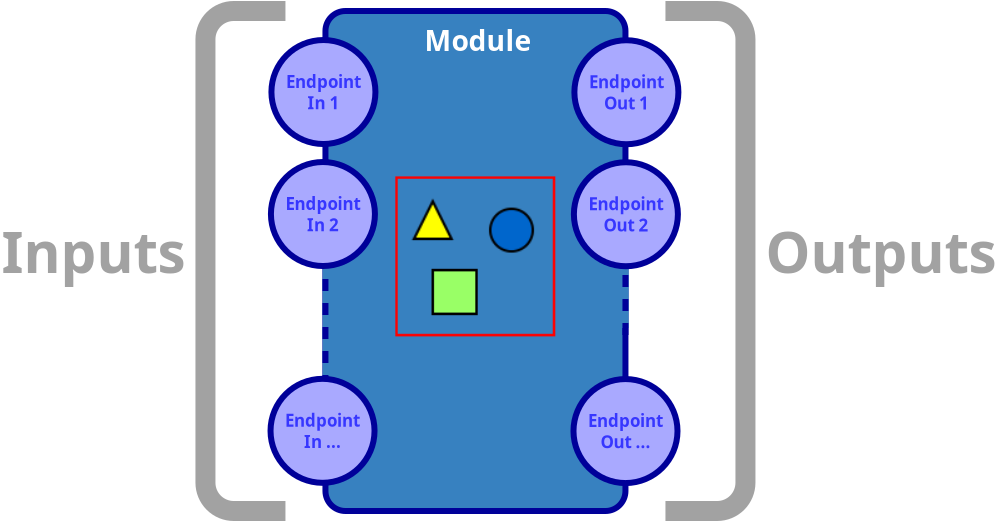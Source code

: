 <?xml version="1.0" encoding="UTF-8"?>
<dia:diagram xmlns:dia="http://www.lysator.liu.se/~alla/dia/">
  <dia:layer name="objects" visible="true" active="true">
    <dia:object type="Standard - Box" version="0" id="O0">
      <dia:attribute name="obj_pos">
        <dia:point val="2,0"/>
      </dia:attribute>
      <dia:attribute name="obj_bb">
        <dia:rectangle val="1.85,-0.15;17.15,25.15"/>
      </dia:attribute>
      <dia:attribute name="elem_corner">
        <dia:point val="2,0"/>
      </dia:attribute>
      <dia:attribute name="elem_width">
        <dia:real val="15"/>
      </dia:attribute>
      <dia:attribute name="elem_height">
        <dia:real val="25.0"/>
      </dia:attribute>
      <dia:attribute name="border_width">
        <dia:real val="0.3"/>
      </dia:attribute>
      <dia:attribute name="border_color">
        <dia:color val="#000099"/>
      </dia:attribute>
      <dia:attribute name="inner_color">
        <dia:color val="#3781c0"/>
      </dia:attribute>
      <dia:attribute name="show_background">
        <dia:boolean val="true"/>
      </dia:attribute>
      <dia:attribute name="corner_radius">
        <dia:real val="1"/>
      </dia:attribute>
    </dia:object>
    <dia:object type="Standard - Box" version="0" id="O1">
      <dia:attribute name="obj_pos">
        <dia:point val="1.908,12.15"/>
      </dia:attribute>
      <dia:attribute name="obj_bb">
        <dia:rectangle val="1.858,12.1;2.45,20.45"/>
      </dia:attribute>
      <dia:attribute name="elem_corner">
        <dia:point val="1.908,12.15"/>
      </dia:attribute>
      <dia:attribute name="elem_width">
        <dia:real val="0.492"/>
      </dia:attribute>
      <dia:attribute name="elem_height">
        <dia:real val="8.25"/>
      </dia:attribute>
      <dia:attribute name="border_width">
        <dia:real val="0.1"/>
      </dia:attribute>
      <dia:attribute name="border_color">
        <dia:color val="#3781c0"/>
      </dia:attribute>
      <dia:attribute name="inner_color">
        <dia:color val="#3781c0"/>
      </dia:attribute>
      <dia:attribute name="show_background">
        <dia:boolean val="true"/>
      </dia:attribute>
    </dia:object>
    <dia:object type="Standard - Line" version="0" id="O2">
      <dia:attribute name="obj_pos">
        <dia:point val="2,12.2"/>
      </dia:attribute>
      <dia:attribute name="obj_bb">
        <dia:rectangle val="1.85,12.05;2.15,21.15"/>
      </dia:attribute>
      <dia:attribute name="conn_endpoints">
        <dia:point val="2,12.2"/>
        <dia:point val="2,21"/>
      </dia:attribute>
      <dia:attribute name="numcp">
        <dia:int val="1"/>
      </dia:attribute>
      <dia:attribute name="line_color">
        <dia:color val="#000099"/>
      </dia:attribute>
      <dia:attribute name="line_width">
        <dia:real val="0.3"/>
      </dia:attribute>
      <dia:attribute name="line_style">
        <dia:enum val="4"/>
      </dia:attribute>
      <dia:attribute name="dashlength">
        <dia:real val="6"/>
      </dia:attribute>
    </dia:object>
    <dia:object type="Standard - Text" version="1" id="O3">
      <dia:attribute name="obj_pos">
        <dia:point val="9.6,2"/>
      </dia:attribute>
      <dia:attribute name="obj_bb">
        <dia:rectangle val="6.685,0.649;12.556,2.417"/>
      </dia:attribute>
      <dia:attribute name="text">
        <dia:composite type="text">
          <dia:attribute name="string">
            <dia:string>#Module#</dia:string>
          </dia:attribute>
          <dia:attribute name="font">
            <dia:font family="sans" style="80" name="Helvetica-Bold"/>
          </dia:attribute>
          <dia:attribute name="height">
            <dia:real val="1.764"/>
          </dia:attribute>
          <dia:attribute name="pos">
            <dia:point val="9.6,2"/>
          </dia:attribute>
          <dia:attribute name="color">
            <dia:color val="#ffffff"/>
          </dia:attribute>
          <dia:attribute name="alignment">
            <dia:enum val="1"/>
          </dia:attribute>
        </dia:composite>
      </dia:attribute>
      <dia:attribute name="valign">
        <dia:enum val="3"/>
      </dia:attribute>
    </dia:object>
    <dia:object type="Standard - Box" version="0" id="O4">
      <dia:attribute name="obj_pos">
        <dia:point val="16.619,11.2"/>
      </dia:attribute>
      <dia:attribute name="obj_bb">
        <dia:rectangle val="16.569,11.15;17.162,15.85"/>
      </dia:attribute>
      <dia:attribute name="elem_corner">
        <dia:point val="16.619,11.2"/>
      </dia:attribute>
      <dia:attribute name="elem_width">
        <dia:real val="0.492"/>
      </dia:attribute>
      <dia:attribute name="elem_height">
        <dia:real val="4.6"/>
      </dia:attribute>
      <dia:attribute name="border_width">
        <dia:real val="0.1"/>
      </dia:attribute>
      <dia:attribute name="border_color">
        <dia:color val="#3781c0"/>
      </dia:attribute>
      <dia:attribute name="inner_color">
        <dia:color val="#3781c0"/>
      </dia:attribute>
      <dia:attribute name="show_background">
        <dia:boolean val="true"/>
      </dia:attribute>
    </dia:object>
    <dia:object type="Standard - Line" version="0" id="O5">
      <dia:attribute name="obj_pos">
        <dia:point val="17,10.8"/>
      </dia:attribute>
      <dia:attribute name="obj_bb">
        <dia:rectangle val="16.85,10.65;17.15,16.75"/>
      </dia:attribute>
      <dia:attribute name="conn_endpoints">
        <dia:point val="17,10.8"/>
        <dia:point val="17,16.6"/>
      </dia:attribute>
      <dia:attribute name="numcp">
        <dia:int val="1"/>
      </dia:attribute>
      <dia:attribute name="line_color">
        <dia:color val="#000099"/>
      </dia:attribute>
      <dia:attribute name="line_width">
        <dia:real val="0.3"/>
      </dia:attribute>
      <dia:attribute name="line_style">
        <dia:enum val="4"/>
      </dia:attribute>
      <dia:attribute name="dashlength">
        <dia:real val="6"/>
      </dia:attribute>
    </dia:object>
    <dia:object type="Standard - Image" version="0" id="O6">
      <dia:attribute name="obj_pos">
        <dia:point val="5.491,8.268"/>
      </dia:attribute>
      <dia:attribute name="obj_bb">
        <dia:rectangle val="5.441,8.218;13.541,16.318"/>
      </dia:attribute>
      <dia:attribute name="elem_corner">
        <dia:point val="5.491,8.268"/>
      </dia:attribute>
      <dia:attribute name="elem_width">
        <dia:real val="8"/>
      </dia:attribute>
      <dia:attribute name="elem_height">
        <dia:real val="8"/>
      </dia:attribute>
      <dia:attribute name="draw_border">
        <dia:boolean val="false"/>
      </dia:attribute>
      <dia:attribute name="keep_aspect">
        <dia:boolean val="true"/>
      </dia:attribute>
      <dia:attribute name="file">
        <dia:string>#./system-software-update.png#</dia:string>
      </dia:attribute>
    </dia:object>
    <dia:object type="Standard - ZigZagLine" version="1" id="O7">
      <dia:attribute name="obj_pos">
        <dia:point val="0,25"/>
      </dia:attribute>
      <dia:attribute name="obj_bb">
        <dia:rectangle val="-4.5,-0.5;0.5,25.5"/>
      </dia:attribute>
      <dia:attribute name="orth_points">
        <dia:point val="0,25"/>
        <dia:point val="-4,25"/>
        <dia:point val="-4,0"/>
        <dia:point val="0,0"/>
      </dia:attribute>
      <dia:attribute name="orth_orient">
        <dia:enum val="0"/>
        <dia:enum val="1"/>
        <dia:enum val="0"/>
      </dia:attribute>
      <dia:attribute name="autorouting">
        <dia:boolean val="false"/>
      </dia:attribute>
      <dia:attribute name="line_color">
        <dia:color val="#a2a2a2"/>
      </dia:attribute>
      <dia:attribute name="line_width">
        <dia:real val="1"/>
      </dia:attribute>
      <dia:attribute name="corner_radius">
        <dia:real val="2"/>
      </dia:attribute>
    </dia:object>
    <dia:object type="Standard - ZigZagLine" version="1" id="O8">
      <dia:attribute name="obj_pos">
        <dia:point val="19,25"/>
      </dia:attribute>
      <dia:attribute name="obj_bb">
        <dia:rectangle val="18.5,-0.5;23.5,25.5"/>
      </dia:attribute>
      <dia:attribute name="orth_points">
        <dia:point val="19,25"/>
        <dia:point val="23,25"/>
        <dia:point val="23,0"/>
        <dia:point val="19,0"/>
      </dia:attribute>
      <dia:attribute name="orth_orient">
        <dia:enum val="0"/>
        <dia:enum val="1"/>
        <dia:enum val="0"/>
      </dia:attribute>
      <dia:attribute name="autorouting">
        <dia:boolean val="false"/>
      </dia:attribute>
      <dia:attribute name="line_color">
        <dia:color val="#a2a2a2"/>
      </dia:attribute>
      <dia:attribute name="line_width">
        <dia:real val="1"/>
      </dia:attribute>
      <dia:attribute name="corner_radius">
        <dia:real val="2"/>
      </dia:attribute>
    </dia:object>
    <dia:object type="Standard - Text" version="1" id="O9">
      <dia:attribute name="obj_pos">
        <dia:point val="-5,12"/>
      </dia:attribute>
      <dia:attribute name="obj_bb">
        <dia:rectangle val="-15.12,10.356;-5,13.644"/>
      </dia:attribute>
      <dia:attribute name="text">
        <dia:composite type="text">
          <dia:attribute name="string">
            <dia:string>#Inputs#</dia:string>
          </dia:attribute>
          <dia:attribute name="font">
            <dia:font family="sans" style="80" name="Helvetica-Bold"/>
          </dia:attribute>
          <dia:attribute name="height">
            <dia:real val="3.528"/>
          </dia:attribute>
          <dia:attribute name="pos">
            <dia:point val="-5,12.976"/>
          </dia:attribute>
          <dia:attribute name="color">
            <dia:color val="#a2a2a2"/>
          </dia:attribute>
          <dia:attribute name="alignment">
            <dia:enum val="2"/>
          </dia:attribute>
        </dia:composite>
      </dia:attribute>
      <dia:attribute name="valign">
        <dia:enum val="2"/>
      </dia:attribute>
    </dia:object>
    <dia:object type="Standard - Text" version="1" id="O10">
      <dia:attribute name="obj_pos">
        <dia:point val="24,12"/>
      </dia:attribute>
      <dia:attribute name="obj_bb">
        <dia:rectangle val="24,10.356;36.82,13.644"/>
      </dia:attribute>
      <dia:attribute name="text">
        <dia:composite type="text">
          <dia:attribute name="string">
            <dia:string>#Outputs#</dia:string>
          </dia:attribute>
          <dia:attribute name="font">
            <dia:font family="sans" style="80" name="Helvetica-Bold"/>
          </dia:attribute>
          <dia:attribute name="height">
            <dia:real val="3.528"/>
          </dia:attribute>
          <dia:attribute name="pos">
            <dia:point val="24,12.976"/>
          </dia:attribute>
          <dia:attribute name="color">
            <dia:color val="#a2a2a2"/>
          </dia:attribute>
          <dia:attribute name="alignment">
            <dia:enum val="0"/>
          </dia:attribute>
        </dia:composite>
      </dia:attribute>
      <dia:attribute name="valign">
        <dia:enum val="2"/>
      </dia:attribute>
    </dia:object>
  </dia:layer>
  <dia:layer name="endpoints" visible="true">
    <dia:object type="Standard - Ellipse" version="0" id="O11">
      <dia:attribute name="obj_pos">
        <dia:point val="-0.701,1.451"/>
      </dia:attribute>
      <dia:attribute name="obj_bb">
        <dia:rectangle val="-0.851,1.301;4.649,6.801"/>
      </dia:attribute>
      <dia:attribute name="elem_corner">
        <dia:point val="-0.701,1.451"/>
      </dia:attribute>
      <dia:attribute name="elem_width">
        <dia:real val="5.2"/>
      </dia:attribute>
      <dia:attribute name="elem_height">
        <dia:real val="5.2"/>
      </dia:attribute>
      <dia:attribute name="border_width">
        <dia:real val="0.3"/>
      </dia:attribute>
      <dia:attribute name="border_color">
        <dia:color val="#000099"/>
      </dia:attribute>
      <dia:attribute name="inner_color">
        <dia:color val="#a9a9ff"/>
      </dia:attribute>
      <dia:attribute name="aspect">
        <dia:enum val="2"/>
      </dia:attribute>
    </dia:object>
    <dia:object type="Standard - Text" version="1" id="O12">
      <dia:attribute name="obj_pos">
        <dia:point val="1.899,4.051"/>
      </dia:attribute>
      <dia:attribute name="obj_bb">
        <dia:rectangle val="-0.236,3.028;4.034,5.074"/>
      </dia:attribute>
      <dia:attribute name="text">
        <dia:composite type="text">
          <dia:attribute name="string">
            <dia:string>#Endpoint
In 1#</dia:string>
          </dia:attribute>
          <dia:attribute name="font">
            <dia:font family="sans" style="80" name="Helvetica-Bold"/>
          </dia:attribute>
          <dia:attribute name="height">
            <dia:real val="1.058"/>
          </dia:attribute>
          <dia:attribute name="pos">
            <dia:point val="1.899,3.815"/>
          </dia:attribute>
          <dia:attribute name="color">
            <dia:color val="#3737ff"/>
          </dia:attribute>
          <dia:attribute name="alignment">
            <dia:enum val="1"/>
          </dia:attribute>
        </dia:composite>
      </dia:attribute>
      <dia:attribute name="valign">
        <dia:enum val="2"/>
      </dia:attribute>
      <dia:connections>
        <dia:connection handle="0" to="O11" connection="8"/>
      </dia:connections>
    </dia:object>
    <dia:object type="Standard - Ellipse" version="0" id="O13">
      <dia:attribute name="obj_pos">
        <dia:point val="-0.726,7.551"/>
      </dia:attribute>
      <dia:attribute name="obj_bb">
        <dia:rectangle val="-0.876,7.401;4.624,12.901"/>
      </dia:attribute>
      <dia:attribute name="elem_corner">
        <dia:point val="-0.726,7.551"/>
      </dia:attribute>
      <dia:attribute name="elem_width">
        <dia:real val="5.2"/>
      </dia:attribute>
      <dia:attribute name="elem_height">
        <dia:real val="5.2"/>
      </dia:attribute>
      <dia:attribute name="border_width">
        <dia:real val="0.3"/>
      </dia:attribute>
      <dia:attribute name="border_color">
        <dia:color val="#000099"/>
      </dia:attribute>
      <dia:attribute name="inner_color">
        <dia:color val="#a9a9ff"/>
      </dia:attribute>
      <dia:attribute name="aspect">
        <dia:enum val="2"/>
      </dia:attribute>
    </dia:object>
    <dia:object type="Standard - Text" version="1" id="O14">
      <dia:attribute name="obj_pos">
        <dia:point val="1.874,10.151"/>
      </dia:attribute>
      <dia:attribute name="obj_bb">
        <dia:rectangle val="-0.261,9.128;4.009,11.174"/>
      </dia:attribute>
      <dia:attribute name="text">
        <dia:composite type="text">
          <dia:attribute name="string">
            <dia:string>#Endpoint
In 2#</dia:string>
          </dia:attribute>
          <dia:attribute name="font">
            <dia:font family="sans" style="80" name="Helvetica-Bold"/>
          </dia:attribute>
          <dia:attribute name="height">
            <dia:real val="1.058"/>
          </dia:attribute>
          <dia:attribute name="pos">
            <dia:point val="1.874,9.915"/>
          </dia:attribute>
          <dia:attribute name="color">
            <dia:color val="#3737ff"/>
          </dia:attribute>
          <dia:attribute name="alignment">
            <dia:enum val="1"/>
          </dia:attribute>
        </dia:composite>
      </dia:attribute>
      <dia:attribute name="valign">
        <dia:enum val="2"/>
      </dia:attribute>
      <dia:connections>
        <dia:connection handle="0" to="O13" connection="8"/>
      </dia:connections>
    </dia:object>
    <dia:object type="Standard - Ellipse" version="0" id="O15">
      <dia:attribute name="obj_pos">
        <dia:point val="-0.746,18.391"/>
      </dia:attribute>
      <dia:attribute name="obj_bb">
        <dia:rectangle val="-0.896,18.241;4.604,23.741"/>
      </dia:attribute>
      <dia:attribute name="elem_corner">
        <dia:point val="-0.746,18.391"/>
      </dia:attribute>
      <dia:attribute name="elem_width">
        <dia:real val="5.2"/>
      </dia:attribute>
      <dia:attribute name="elem_height">
        <dia:real val="5.2"/>
      </dia:attribute>
      <dia:attribute name="border_width">
        <dia:real val="0.3"/>
      </dia:attribute>
      <dia:attribute name="border_color">
        <dia:color val="#000099"/>
      </dia:attribute>
      <dia:attribute name="inner_color">
        <dia:color val="#a9a9ff"/>
      </dia:attribute>
      <dia:attribute name="aspect">
        <dia:enum val="2"/>
      </dia:attribute>
    </dia:object>
    <dia:object type="Standard - Text" version="1" id="O16">
      <dia:attribute name="obj_pos">
        <dia:point val="1.854,20.991"/>
      </dia:attribute>
      <dia:attribute name="obj_bb">
        <dia:rectangle val="-0.281,19.968;3.989,22.014"/>
      </dia:attribute>
      <dia:attribute name="text">
        <dia:composite type="text">
          <dia:attribute name="string">
            <dia:string>#Endpoint
In ...#</dia:string>
          </dia:attribute>
          <dia:attribute name="font">
            <dia:font family="sans" style="80" name="Helvetica-Bold"/>
          </dia:attribute>
          <dia:attribute name="height">
            <dia:real val="1.058"/>
          </dia:attribute>
          <dia:attribute name="pos">
            <dia:point val="1.854,20.756"/>
          </dia:attribute>
          <dia:attribute name="color">
            <dia:color val="#3737ff"/>
          </dia:attribute>
          <dia:attribute name="alignment">
            <dia:enum val="1"/>
          </dia:attribute>
        </dia:composite>
      </dia:attribute>
      <dia:attribute name="valign">
        <dia:enum val="2"/>
      </dia:attribute>
      <dia:connections>
        <dia:connection handle="0" to="O15" connection="8"/>
      </dia:connections>
    </dia:object>
    <dia:object type="Standard - Ellipse" version="0" id="O17">
      <dia:attribute name="obj_pos">
        <dia:point val="14.447,1.462"/>
      </dia:attribute>
      <dia:attribute name="obj_bb">
        <dia:rectangle val="14.297,1.312;19.797,6.812"/>
      </dia:attribute>
      <dia:attribute name="elem_corner">
        <dia:point val="14.447,1.462"/>
      </dia:attribute>
      <dia:attribute name="elem_width">
        <dia:real val="5.2"/>
      </dia:attribute>
      <dia:attribute name="elem_height">
        <dia:real val="5.2"/>
      </dia:attribute>
      <dia:attribute name="border_width">
        <dia:real val="0.3"/>
      </dia:attribute>
      <dia:attribute name="border_color">
        <dia:color val="#000099"/>
      </dia:attribute>
      <dia:attribute name="inner_color">
        <dia:color val="#a9a9ff"/>
      </dia:attribute>
      <dia:attribute name="aspect">
        <dia:enum val="2"/>
      </dia:attribute>
    </dia:object>
    <dia:object type="Standard - Text" version="1" id="O18">
      <dia:attribute name="obj_pos">
        <dia:point val="17.047,4.062"/>
      </dia:attribute>
      <dia:attribute name="obj_bb">
        <dia:rectangle val="14.912,3.039;19.182,5.085"/>
      </dia:attribute>
      <dia:attribute name="text">
        <dia:composite type="text">
          <dia:attribute name="string">
            <dia:string>#Endpoint
Out 1#</dia:string>
          </dia:attribute>
          <dia:attribute name="font">
            <dia:font family="sans" style="80" name="Helvetica-Bold"/>
          </dia:attribute>
          <dia:attribute name="height">
            <dia:real val="1.058"/>
          </dia:attribute>
          <dia:attribute name="pos">
            <dia:point val="17.047,3.827"/>
          </dia:attribute>
          <dia:attribute name="color">
            <dia:color val="#3737ff"/>
          </dia:attribute>
          <dia:attribute name="alignment">
            <dia:enum val="1"/>
          </dia:attribute>
        </dia:composite>
      </dia:attribute>
      <dia:attribute name="valign">
        <dia:enum val="2"/>
      </dia:attribute>
      <dia:connections>
        <dia:connection handle="0" to="O17" connection="8"/>
      </dia:connections>
    </dia:object>
    <dia:object type="Standard - Ellipse" version="0" id="O19">
      <dia:attribute name="obj_pos">
        <dia:point val="14.422,7.562"/>
      </dia:attribute>
      <dia:attribute name="obj_bb">
        <dia:rectangle val="14.272,7.412;19.772,12.912"/>
      </dia:attribute>
      <dia:attribute name="elem_corner">
        <dia:point val="14.422,7.562"/>
      </dia:attribute>
      <dia:attribute name="elem_width">
        <dia:real val="5.2"/>
      </dia:attribute>
      <dia:attribute name="elem_height">
        <dia:real val="5.2"/>
      </dia:attribute>
      <dia:attribute name="border_width">
        <dia:real val="0.3"/>
      </dia:attribute>
      <dia:attribute name="border_color">
        <dia:color val="#000099"/>
      </dia:attribute>
      <dia:attribute name="inner_color">
        <dia:color val="#a9a9ff"/>
      </dia:attribute>
      <dia:attribute name="aspect">
        <dia:enum val="2"/>
      </dia:attribute>
    </dia:object>
    <dia:object type="Standard - Text" version="1" id="O20">
      <dia:attribute name="obj_pos">
        <dia:point val="17.022,10.162"/>
      </dia:attribute>
      <dia:attribute name="obj_bb">
        <dia:rectangle val="14.887,9.139;19.157,11.185"/>
      </dia:attribute>
      <dia:attribute name="text">
        <dia:composite type="text">
          <dia:attribute name="string">
            <dia:string>#Endpoint
Out 2#</dia:string>
          </dia:attribute>
          <dia:attribute name="font">
            <dia:font family="sans" style="80" name="Helvetica-Bold"/>
          </dia:attribute>
          <dia:attribute name="height">
            <dia:real val="1.058"/>
          </dia:attribute>
          <dia:attribute name="pos">
            <dia:point val="17.022,9.927"/>
          </dia:attribute>
          <dia:attribute name="color">
            <dia:color val="#3737ff"/>
          </dia:attribute>
          <dia:attribute name="alignment">
            <dia:enum val="1"/>
          </dia:attribute>
        </dia:composite>
      </dia:attribute>
      <dia:attribute name="valign">
        <dia:enum val="2"/>
      </dia:attribute>
      <dia:connections>
        <dia:connection handle="0" to="O19" connection="8"/>
      </dia:connections>
    </dia:object>
    <dia:object type="Standard - Ellipse" version="0" id="O21">
      <dia:attribute name="obj_pos">
        <dia:point val="14.402,18.403"/>
      </dia:attribute>
      <dia:attribute name="obj_bb">
        <dia:rectangle val="14.252,18.253;19.752,23.753"/>
      </dia:attribute>
      <dia:attribute name="elem_corner">
        <dia:point val="14.402,18.403"/>
      </dia:attribute>
      <dia:attribute name="elem_width">
        <dia:real val="5.2"/>
      </dia:attribute>
      <dia:attribute name="elem_height">
        <dia:real val="5.2"/>
      </dia:attribute>
      <dia:attribute name="border_width">
        <dia:real val="0.3"/>
      </dia:attribute>
      <dia:attribute name="border_color">
        <dia:color val="#000099"/>
      </dia:attribute>
      <dia:attribute name="inner_color">
        <dia:color val="#a9a9ff"/>
      </dia:attribute>
      <dia:attribute name="aspect">
        <dia:enum val="2"/>
      </dia:attribute>
    </dia:object>
    <dia:object type="Standard - Text" version="1" id="O22">
      <dia:attribute name="obj_pos">
        <dia:point val="17.002,21.003"/>
      </dia:attribute>
      <dia:attribute name="obj_bb">
        <dia:rectangle val="14.867,19.98;19.137,22.026"/>
      </dia:attribute>
      <dia:attribute name="text">
        <dia:composite type="text">
          <dia:attribute name="string">
            <dia:string>#Endpoint
Out ...#</dia:string>
          </dia:attribute>
          <dia:attribute name="font">
            <dia:font family="sans" style="80" name="Helvetica-Bold"/>
          </dia:attribute>
          <dia:attribute name="height">
            <dia:real val="1.058"/>
          </dia:attribute>
          <dia:attribute name="pos">
            <dia:point val="17.002,20.767"/>
          </dia:attribute>
          <dia:attribute name="color">
            <dia:color val="#3737ff"/>
          </dia:attribute>
          <dia:attribute name="alignment">
            <dia:enum val="1"/>
          </dia:attribute>
        </dia:composite>
      </dia:attribute>
      <dia:attribute name="valign">
        <dia:enum val="2"/>
      </dia:attribute>
      <dia:connections>
        <dia:connection handle="0" to="O21" connection="8"/>
      </dia:connections>
    </dia:object>
  </dia:layer>
</dia:diagram>
